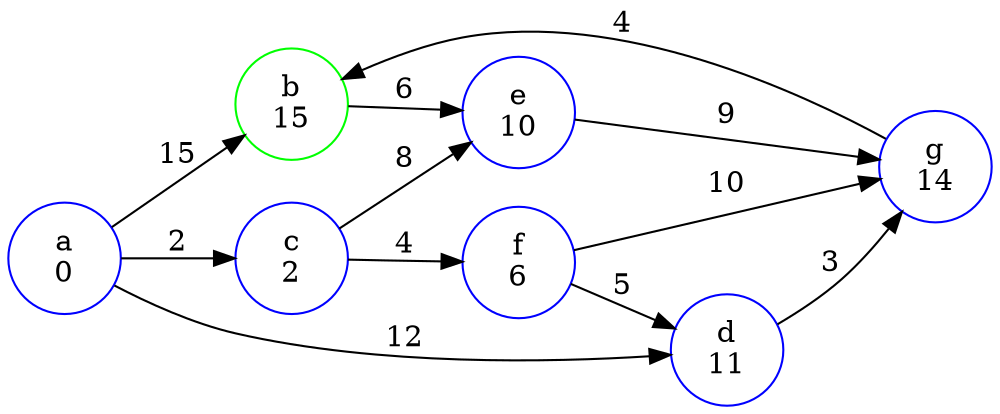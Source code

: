 digraph G {
    rankdir = LR;

    a [label = "a\n0", color = blue];
    b [label = "b\n15", color = green];
    c [label = "c\n2", color = blue];
    d [label = "d\n11", color = blue];
    e [label = "e\n10", color = blue];
    f [label = "f\n6", color = blue];
    g [label = "g\n14", color = blue];
    
    //{rank = same; b; c; d;}

    a -> b [label = "15"];
    a -> c [label = "2"];
    a -> d [label = "12"];
    b -> e [label = "6"];
    c -> e [label = "8"];
    c -> f [label = "4"];
    f -> d [label = "5"];
    e -> g [label = "9"];
    f -> g [label = "10"];
    g -> b [label = "4"];
    d -> g [label = "3"];
}